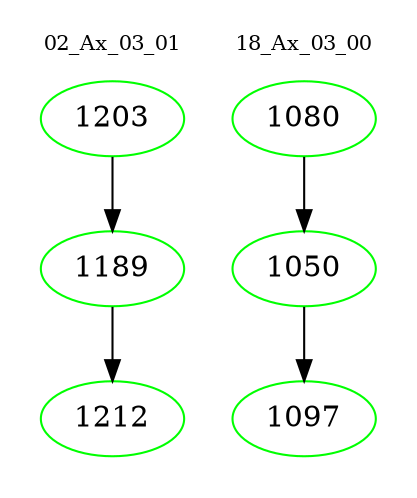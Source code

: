 digraph{
subgraph cluster_0 {
color = white
label = "02_Ax_03_01";
fontsize=10;
T0_1203 [label="1203", color="green"]
T0_1203 -> T0_1189 [color="black"]
T0_1189 [label="1189", color="green"]
T0_1189 -> T0_1212 [color="black"]
T0_1212 [label="1212", color="green"]
}
subgraph cluster_1 {
color = white
label = "18_Ax_03_00";
fontsize=10;
T1_1080 [label="1080", color="green"]
T1_1080 -> T1_1050 [color="black"]
T1_1050 [label="1050", color="green"]
T1_1050 -> T1_1097 [color="black"]
T1_1097 [label="1097", color="green"]
}
}
